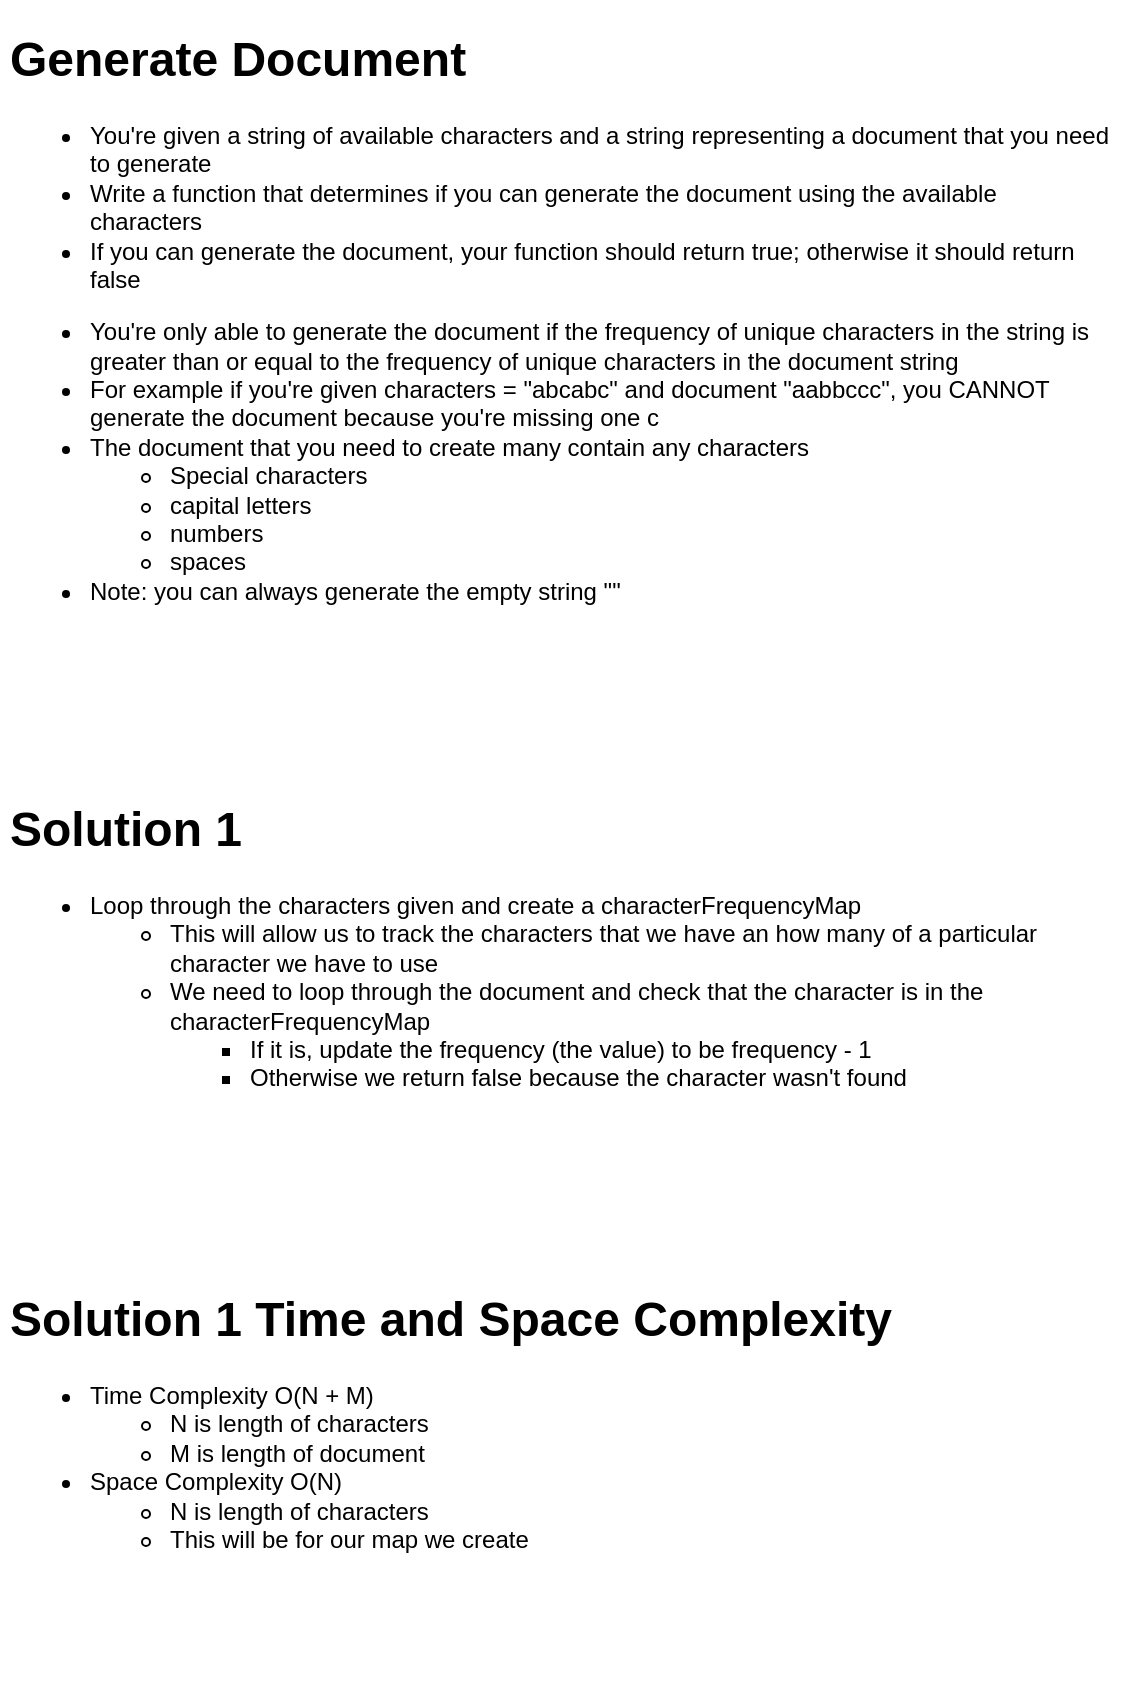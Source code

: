 <mxfile version="20.2.7" type="github">
  <diagram id="06wdHnSSnV3KOE_IHMz-" name="Page-1">
    <mxGraphModel dx="582" dy="686" grid="1" gridSize="10" guides="1" tooltips="1" connect="1" arrows="1" fold="1" page="1" pageScale="1" pageWidth="1100" pageHeight="850" math="0" shadow="0">
      <root>
        <mxCell id="0" />
        <mxCell id="1" parent="0" />
        <mxCell id="pSU8wJK_n9CbE8vIAlj3-1" value="&lt;h1&gt;Generate Document&lt;/h1&gt;&lt;p&gt;&lt;/p&gt;&lt;ul&gt;&lt;li&gt;You&#39;re given a string of available characters and a string representing a document that you need to generate&lt;/li&gt;&lt;li&gt;Write a function that determines if you can generate the document using the available characters&lt;/li&gt;&lt;li&gt;If you can generate the document, your function should return true; otherwise it should return false&lt;/li&gt;&lt;/ul&gt;&lt;div&gt;&lt;ul&gt;&lt;li&gt;You&#39;re only able to generate the document if the frequency of unique characters in the string is greater than or equal to the frequency of unique characters in the document string&lt;/li&gt;&lt;li&gt;For example if you&#39;re given characters = &quot;abcabc&quot; and document &quot;aabbccc&quot;, you CANNOT generate the document because you&#39;re missing one c&lt;/li&gt;&lt;li&gt;The document that you need to create many contain any characters&lt;/li&gt;&lt;ul&gt;&lt;li&gt;Special characters&lt;/li&gt;&lt;li&gt;capital letters&lt;/li&gt;&lt;li&gt;numbers&lt;/li&gt;&lt;li&gt;spaces&lt;/li&gt;&lt;/ul&gt;&lt;li&gt;Note: you can always generate the empty string &quot;&quot;&lt;/li&gt;&lt;/ul&gt;&lt;div&gt;&lt;br&gt;&lt;/div&gt;&lt;/div&gt;&lt;div&gt;&lt;br&gt;&lt;/div&gt;&lt;p&gt;&lt;/p&gt;" style="text;html=1;strokeColor=none;fillColor=none;spacing=5;spacingTop=-20;whiteSpace=wrap;overflow=hidden;rounded=0;" vertex="1" parent="1">
          <mxGeometry x="40" y="40" width="560" height="330" as="geometry" />
        </mxCell>
        <mxCell id="pSU8wJK_n9CbE8vIAlj3-2" value="&lt;h1&gt;Solution 1&lt;/h1&gt;&lt;div&gt;&lt;ul&gt;&lt;li&gt;Loop through the characters given and create a characterFrequencyMap&lt;/li&gt;&lt;ul&gt;&lt;li&gt;This will allow us to track the characters that we have an how many of a particular character we have to use&lt;/li&gt;&lt;li&gt;We need to loop through the document and check that the character is in the characterFrequencyMap&lt;/li&gt;&lt;ul&gt;&lt;li&gt;If it is, update the frequency (the value) to be frequency - 1&lt;/li&gt;&lt;li&gt;Otherwise we return false because the character wasn&#39;t found&lt;/li&gt;&lt;/ul&gt;&lt;/ul&gt;&lt;/ul&gt;&lt;/div&gt;" style="text;html=1;strokeColor=none;fillColor=none;spacing=5;spacingTop=-20;whiteSpace=wrap;overflow=hidden;rounded=0;" vertex="1" parent="1">
          <mxGeometry x="40" y="425" width="570" height="205" as="geometry" />
        </mxCell>
        <mxCell id="pSU8wJK_n9CbE8vIAlj3-3" value="&lt;h1&gt;Solution 1 Time and Space Complexity&lt;/h1&gt;&lt;div&gt;&lt;ul&gt;&lt;li&gt;Time Complexity O(N + M)&lt;/li&gt;&lt;ul&gt;&lt;li&gt;N is length of characters&lt;/li&gt;&lt;li&gt;M is length of document&lt;/li&gt;&lt;/ul&gt;&lt;li&gt;Space Complexity O(N)&lt;/li&gt;&lt;ul&gt;&lt;li&gt;N is length of characters&lt;/li&gt;&lt;li&gt;This will be for our map we create&lt;/li&gt;&lt;/ul&gt;&lt;/ul&gt;&lt;/div&gt;" style="text;html=1;strokeColor=none;fillColor=none;spacing=5;spacingTop=-20;whiteSpace=wrap;overflow=hidden;rounded=0;" vertex="1" parent="1">
          <mxGeometry x="40" y="670" width="570" height="205" as="geometry" />
        </mxCell>
      </root>
    </mxGraphModel>
  </diagram>
</mxfile>
